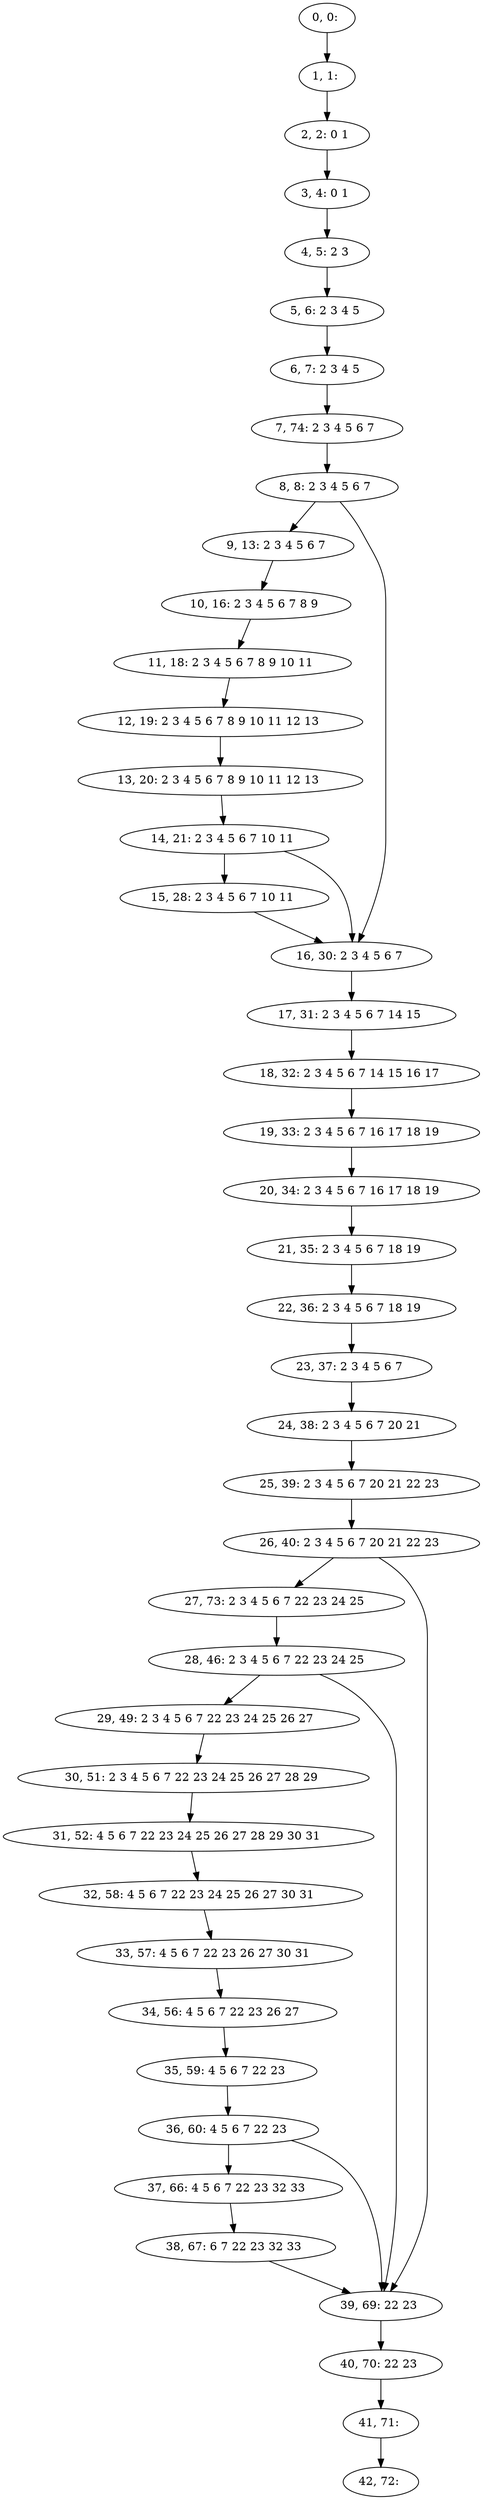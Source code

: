 digraph G {
0[label="0, 0: "];
1[label="1, 1: "];
2[label="2, 2: 0 1 "];
3[label="3, 4: 0 1 "];
4[label="4, 5: 2 3 "];
5[label="5, 6: 2 3 4 5 "];
6[label="6, 7: 2 3 4 5 "];
7[label="7, 74: 2 3 4 5 6 7 "];
8[label="8, 8: 2 3 4 5 6 7 "];
9[label="9, 13: 2 3 4 5 6 7 "];
10[label="10, 16: 2 3 4 5 6 7 8 9 "];
11[label="11, 18: 2 3 4 5 6 7 8 9 10 11 "];
12[label="12, 19: 2 3 4 5 6 7 8 9 10 11 12 13 "];
13[label="13, 20: 2 3 4 5 6 7 8 9 10 11 12 13 "];
14[label="14, 21: 2 3 4 5 6 7 10 11 "];
15[label="15, 28: 2 3 4 5 6 7 10 11 "];
16[label="16, 30: 2 3 4 5 6 7 "];
17[label="17, 31: 2 3 4 5 6 7 14 15 "];
18[label="18, 32: 2 3 4 5 6 7 14 15 16 17 "];
19[label="19, 33: 2 3 4 5 6 7 16 17 18 19 "];
20[label="20, 34: 2 3 4 5 6 7 16 17 18 19 "];
21[label="21, 35: 2 3 4 5 6 7 18 19 "];
22[label="22, 36: 2 3 4 5 6 7 18 19 "];
23[label="23, 37: 2 3 4 5 6 7 "];
24[label="24, 38: 2 3 4 5 6 7 20 21 "];
25[label="25, 39: 2 3 4 5 6 7 20 21 22 23 "];
26[label="26, 40: 2 3 4 5 6 7 20 21 22 23 "];
27[label="27, 73: 2 3 4 5 6 7 22 23 24 25 "];
28[label="28, 46: 2 3 4 5 6 7 22 23 24 25 "];
29[label="29, 49: 2 3 4 5 6 7 22 23 24 25 26 27 "];
30[label="30, 51: 2 3 4 5 6 7 22 23 24 25 26 27 28 29 "];
31[label="31, 52: 4 5 6 7 22 23 24 25 26 27 28 29 30 31 "];
32[label="32, 58: 4 5 6 7 22 23 24 25 26 27 30 31 "];
33[label="33, 57: 4 5 6 7 22 23 26 27 30 31 "];
34[label="34, 56: 4 5 6 7 22 23 26 27 "];
35[label="35, 59: 4 5 6 7 22 23 "];
36[label="36, 60: 4 5 6 7 22 23 "];
37[label="37, 66: 4 5 6 7 22 23 32 33 "];
38[label="38, 67: 6 7 22 23 32 33 "];
39[label="39, 69: 22 23 "];
40[label="40, 70: 22 23 "];
41[label="41, 71: "];
42[label="42, 72: "];
0->1 ;
1->2 ;
2->3 ;
3->4 ;
4->5 ;
5->6 ;
6->7 ;
7->8 ;
8->9 ;
8->16 ;
9->10 ;
10->11 ;
11->12 ;
12->13 ;
13->14 ;
14->15 ;
14->16 ;
15->16 ;
16->17 ;
17->18 ;
18->19 ;
19->20 ;
20->21 ;
21->22 ;
22->23 ;
23->24 ;
24->25 ;
25->26 ;
26->27 ;
26->39 ;
27->28 ;
28->29 ;
28->39 ;
29->30 ;
30->31 ;
31->32 ;
32->33 ;
33->34 ;
34->35 ;
35->36 ;
36->37 ;
36->39 ;
37->38 ;
38->39 ;
39->40 ;
40->41 ;
41->42 ;
}
